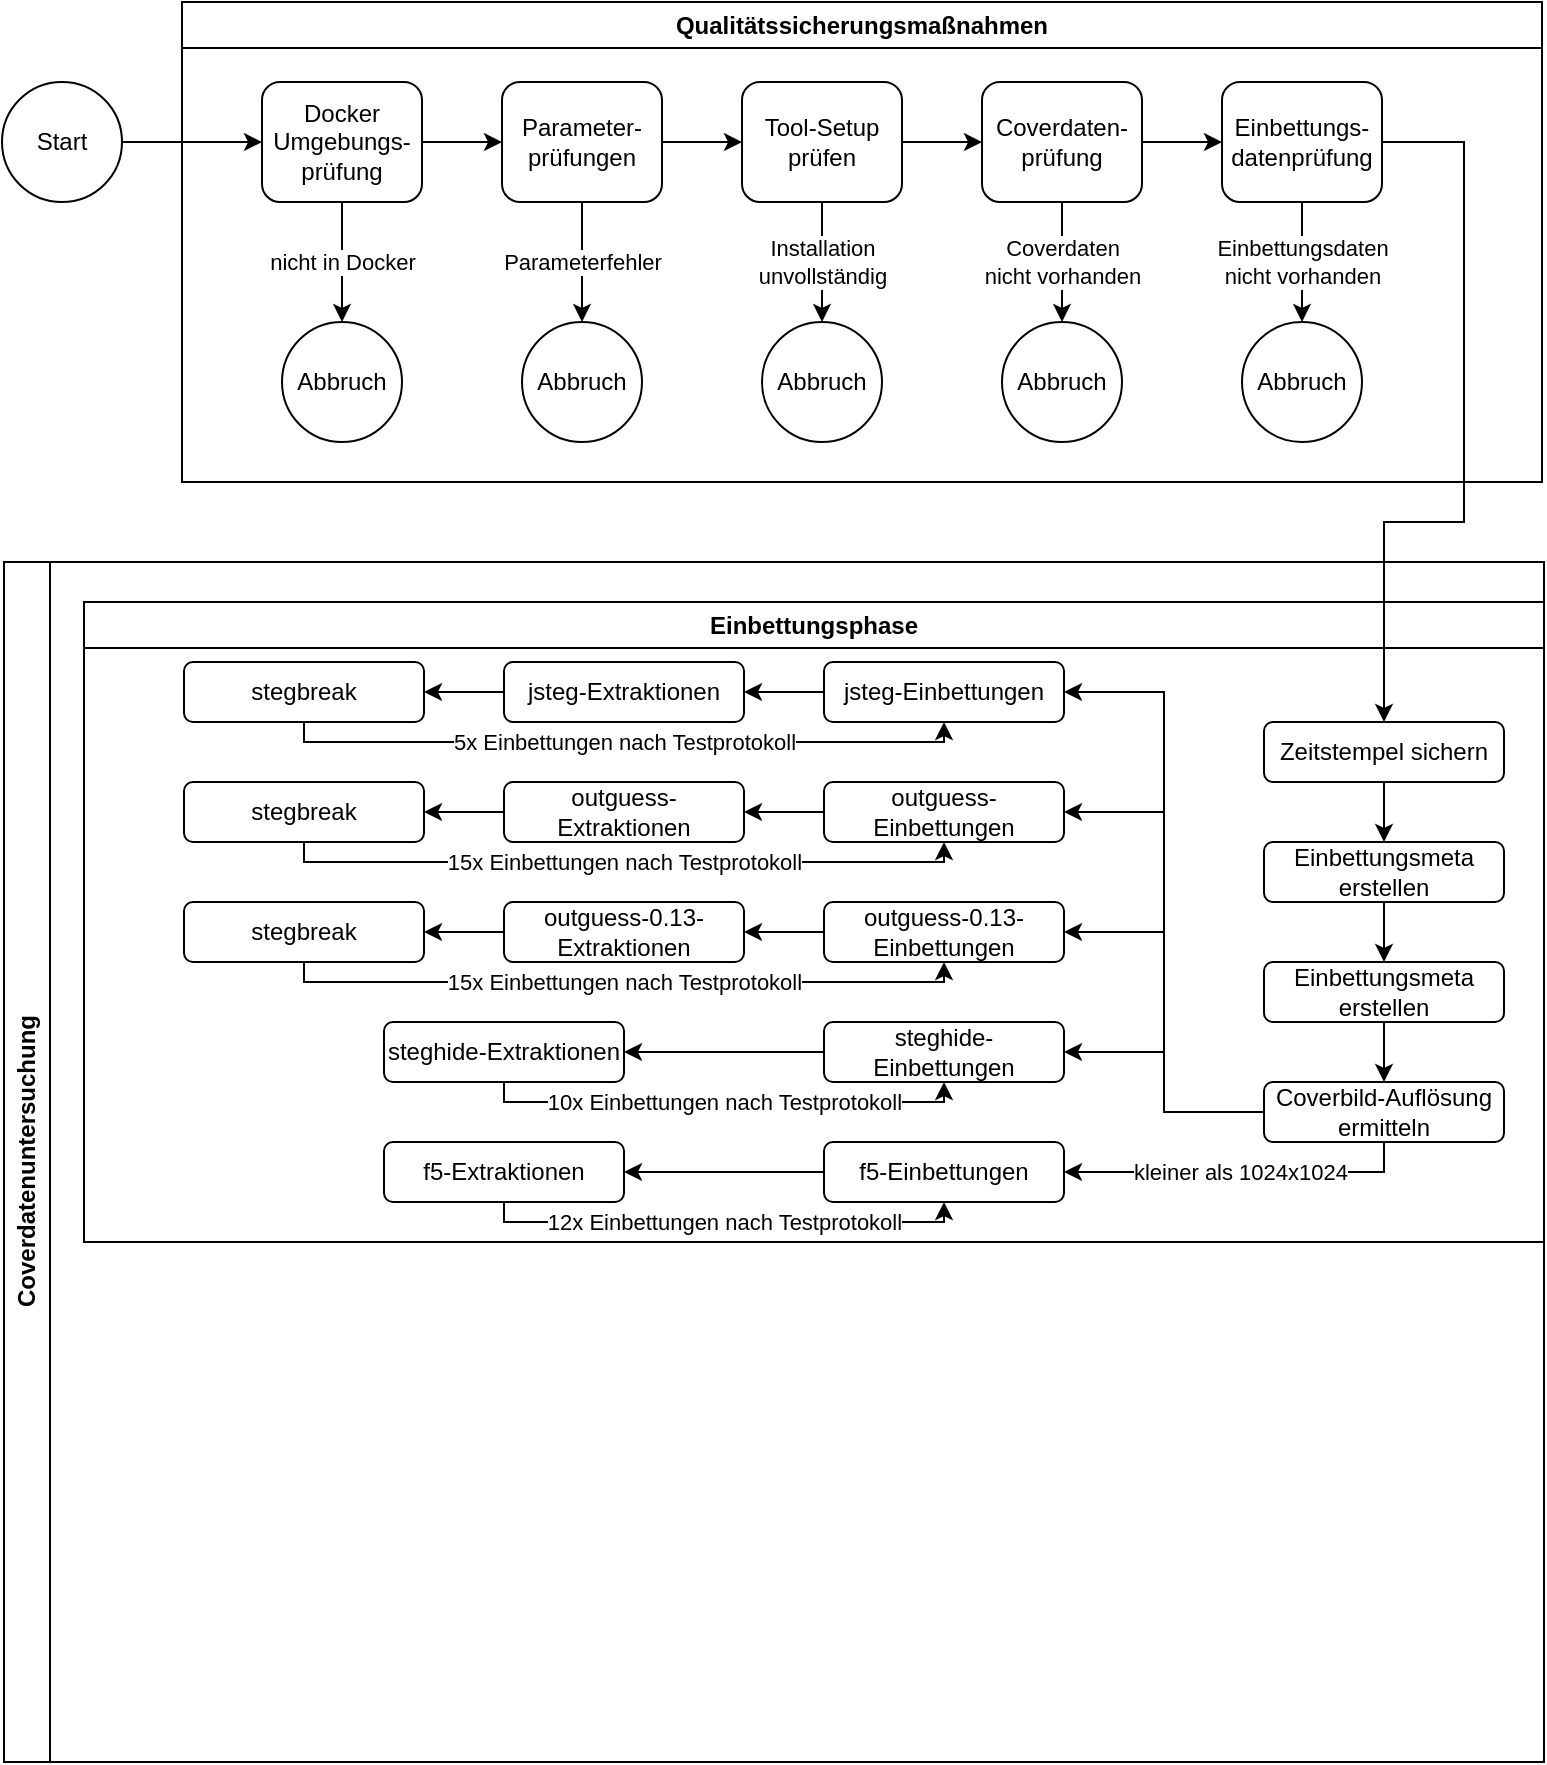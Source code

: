 <mxfile version="20.6.0" type="github">
  <diagram id="C5RBs43oDa-KdzZeNtuy" name="Page-1">
    <mxGraphModel dx="791" dy="780" grid="1" gridSize="10" guides="1" tooltips="1" connect="1" arrows="1" fold="1" page="1" pageScale="1" pageWidth="827" pageHeight="1169" math="0" shadow="0">
      <root>
        <mxCell id="WIyWlLk6GJQsqaUBKTNV-0" />
        <mxCell id="WIyWlLk6GJQsqaUBKTNV-1" parent="WIyWlLk6GJQsqaUBKTNV-0" />
        <mxCell id="hyNuw_h5IcWthA8tWcbj-4" value="Qualitätssicherungsmaßnahmen" style="swimlane;whiteSpace=wrap;html=1;labelBackgroundColor=none;" vertex="1" parent="WIyWlLk6GJQsqaUBKTNV-1">
          <mxGeometry x="119" y="40" width="680" height="240" as="geometry" />
        </mxCell>
        <mxCell id="hyNuw_h5IcWthA8tWcbj-13" style="edgeStyle=orthogonalEdgeStyle;rounded=0;orthogonalLoop=1;jettySize=auto;html=1;exitX=1;exitY=0.5;exitDx=0;exitDy=0;entryX=0;entryY=0.5;entryDx=0;entryDy=0;" edge="1" parent="hyNuw_h5IcWthA8tWcbj-4" source="hyNuw_h5IcWthA8tWcbj-6" target="hyNuw_h5IcWthA8tWcbj-7">
          <mxGeometry relative="1" as="geometry" />
        </mxCell>
        <mxCell id="hyNuw_h5IcWthA8tWcbj-23" value="nicht in Docker" style="edgeStyle=orthogonalEdgeStyle;rounded=0;orthogonalLoop=1;jettySize=auto;html=1;exitX=0.5;exitY=1;exitDx=0;exitDy=0;entryX=0.5;entryY=0;entryDx=0;entryDy=0;" edge="1" parent="hyNuw_h5IcWthA8tWcbj-4" source="hyNuw_h5IcWthA8tWcbj-6" target="hyNuw_h5IcWthA8tWcbj-17">
          <mxGeometry relative="1" as="geometry" />
        </mxCell>
        <mxCell id="hyNuw_h5IcWthA8tWcbj-6" value="&lt;div&gt;Docker&lt;/div&gt;&lt;div&gt;Umgebungs-prüfung&lt;/div&gt;" style="rounded=1;whiteSpace=wrap;html=1;labelBackgroundColor=none;" vertex="1" parent="hyNuw_h5IcWthA8tWcbj-4">
          <mxGeometry x="40" y="40" width="80" height="60" as="geometry" />
        </mxCell>
        <mxCell id="hyNuw_h5IcWthA8tWcbj-14" style="edgeStyle=orthogonalEdgeStyle;rounded=0;orthogonalLoop=1;jettySize=auto;html=1;exitX=1;exitY=0.5;exitDx=0;exitDy=0;entryX=0;entryY=0.5;entryDx=0;entryDy=0;" edge="1" parent="hyNuw_h5IcWthA8tWcbj-4" source="hyNuw_h5IcWthA8tWcbj-7" target="hyNuw_h5IcWthA8tWcbj-8">
          <mxGeometry relative="1" as="geometry" />
        </mxCell>
        <mxCell id="hyNuw_h5IcWthA8tWcbj-24" value="Parameterfehler" style="edgeStyle=orthogonalEdgeStyle;rounded=0;orthogonalLoop=1;jettySize=auto;html=1;exitX=0.5;exitY=1;exitDx=0;exitDy=0;entryX=0.5;entryY=0;entryDx=0;entryDy=0;" edge="1" parent="hyNuw_h5IcWthA8tWcbj-4" source="hyNuw_h5IcWthA8tWcbj-7" target="hyNuw_h5IcWthA8tWcbj-18">
          <mxGeometry relative="1" as="geometry" />
        </mxCell>
        <mxCell id="hyNuw_h5IcWthA8tWcbj-7" value="&lt;div&gt;Parameter-&lt;/div&gt;&lt;div&gt;prüfungen&lt;br&gt;&lt;/div&gt;" style="rounded=1;whiteSpace=wrap;html=1;labelBackgroundColor=none;" vertex="1" parent="hyNuw_h5IcWthA8tWcbj-4">
          <mxGeometry x="160" y="40" width="80" height="60" as="geometry" />
        </mxCell>
        <mxCell id="hyNuw_h5IcWthA8tWcbj-15" style="edgeStyle=orthogonalEdgeStyle;rounded=0;orthogonalLoop=1;jettySize=auto;html=1;exitX=1;exitY=0.5;exitDx=0;exitDy=0;entryX=0;entryY=0.5;entryDx=0;entryDy=0;" edge="1" parent="hyNuw_h5IcWthA8tWcbj-4" source="hyNuw_h5IcWthA8tWcbj-8" target="hyNuw_h5IcWthA8tWcbj-10">
          <mxGeometry relative="1" as="geometry" />
        </mxCell>
        <mxCell id="hyNuw_h5IcWthA8tWcbj-25" value="&lt;div&gt;Installation&lt;/div&gt;&lt;div&gt;unvollständig&lt;/div&gt;" style="edgeStyle=orthogonalEdgeStyle;rounded=0;orthogonalLoop=1;jettySize=auto;html=1;exitX=0.5;exitY=1;exitDx=0;exitDy=0;entryX=0.5;entryY=0;entryDx=0;entryDy=0;" edge="1" parent="hyNuw_h5IcWthA8tWcbj-4" source="hyNuw_h5IcWthA8tWcbj-8" target="hyNuw_h5IcWthA8tWcbj-19">
          <mxGeometry relative="1" as="geometry" />
        </mxCell>
        <mxCell id="hyNuw_h5IcWthA8tWcbj-8" value="&lt;div&gt;Tool-Setup&lt;/div&gt;&lt;div&gt;prüfen&lt;br&gt;&lt;/div&gt;" style="rounded=1;whiteSpace=wrap;html=1;labelBackgroundColor=none;" vertex="1" parent="hyNuw_h5IcWthA8tWcbj-4">
          <mxGeometry x="280" y="40" width="80" height="60" as="geometry" />
        </mxCell>
        <mxCell id="hyNuw_h5IcWthA8tWcbj-16" style="edgeStyle=orthogonalEdgeStyle;rounded=0;orthogonalLoop=1;jettySize=auto;html=1;exitX=1;exitY=0.5;exitDx=0;exitDy=0;entryX=0;entryY=0.5;entryDx=0;entryDy=0;" edge="1" parent="hyNuw_h5IcWthA8tWcbj-4" source="hyNuw_h5IcWthA8tWcbj-10" target="hyNuw_h5IcWthA8tWcbj-12">
          <mxGeometry relative="1" as="geometry" />
        </mxCell>
        <mxCell id="hyNuw_h5IcWthA8tWcbj-26" value="&lt;div&gt;Coverdaten&lt;/div&gt;&lt;div&gt;nicht vorhanden&lt;/div&gt;" style="edgeStyle=orthogonalEdgeStyle;rounded=0;orthogonalLoop=1;jettySize=auto;html=1;exitX=0.5;exitY=1;exitDx=0;exitDy=0;" edge="1" parent="hyNuw_h5IcWthA8tWcbj-4" source="hyNuw_h5IcWthA8tWcbj-10" target="hyNuw_h5IcWthA8tWcbj-20">
          <mxGeometry relative="1" as="geometry" />
        </mxCell>
        <mxCell id="hyNuw_h5IcWthA8tWcbj-10" value="Coverdaten-prüfung" style="rounded=1;whiteSpace=wrap;html=1;labelBackgroundColor=none;" vertex="1" parent="hyNuw_h5IcWthA8tWcbj-4">
          <mxGeometry x="400" y="40" width="80" height="60" as="geometry" />
        </mxCell>
        <mxCell id="hyNuw_h5IcWthA8tWcbj-27" value="&lt;div&gt;Einbettungsdaten&lt;/div&gt;&lt;div&gt;nicht vorhanden&lt;br&gt;&lt;/div&gt;" style="edgeStyle=orthogonalEdgeStyle;rounded=0;orthogonalLoop=1;jettySize=auto;html=1;exitX=0.5;exitY=1;exitDx=0;exitDy=0;" edge="1" parent="hyNuw_h5IcWthA8tWcbj-4" source="hyNuw_h5IcWthA8tWcbj-12" target="hyNuw_h5IcWthA8tWcbj-22">
          <mxGeometry relative="1" as="geometry" />
        </mxCell>
        <mxCell id="hyNuw_h5IcWthA8tWcbj-12" value="Einbettungs-datenprüfung" style="rounded=1;whiteSpace=wrap;html=1;labelBackgroundColor=none;" vertex="1" parent="hyNuw_h5IcWthA8tWcbj-4">
          <mxGeometry x="520" y="40" width="80" height="60" as="geometry" />
        </mxCell>
        <mxCell id="hyNuw_h5IcWthA8tWcbj-17" value="Abbruch" style="ellipse;whiteSpace=wrap;html=1;aspect=fixed;labelBackgroundColor=none;" vertex="1" parent="hyNuw_h5IcWthA8tWcbj-4">
          <mxGeometry x="50" y="160" width="60" height="60" as="geometry" />
        </mxCell>
        <mxCell id="hyNuw_h5IcWthA8tWcbj-18" value="Abbruch" style="ellipse;whiteSpace=wrap;html=1;aspect=fixed;labelBackgroundColor=none;" vertex="1" parent="hyNuw_h5IcWthA8tWcbj-4">
          <mxGeometry x="170" y="160" width="60" height="60" as="geometry" />
        </mxCell>
        <mxCell id="hyNuw_h5IcWthA8tWcbj-19" value="Abbruch" style="ellipse;whiteSpace=wrap;html=1;aspect=fixed;labelBackgroundColor=none;" vertex="1" parent="hyNuw_h5IcWthA8tWcbj-4">
          <mxGeometry x="290" y="160" width="60" height="60" as="geometry" />
        </mxCell>
        <mxCell id="hyNuw_h5IcWthA8tWcbj-20" value="Abbruch" style="ellipse;whiteSpace=wrap;html=1;aspect=fixed;labelBackgroundColor=none;" vertex="1" parent="hyNuw_h5IcWthA8tWcbj-4">
          <mxGeometry x="410" y="160" width="60" height="60" as="geometry" />
        </mxCell>
        <mxCell id="hyNuw_h5IcWthA8tWcbj-22" value="Abbruch" style="ellipse;whiteSpace=wrap;html=1;aspect=fixed;labelBackgroundColor=none;" vertex="1" parent="hyNuw_h5IcWthA8tWcbj-4">
          <mxGeometry x="530" y="160" width="60" height="60" as="geometry" />
        </mxCell>
        <mxCell id="hyNuw_h5IcWthA8tWcbj-21" style="edgeStyle=orthogonalEdgeStyle;rounded=0;orthogonalLoop=1;jettySize=auto;html=1;exitX=1;exitY=0.5;exitDx=0;exitDy=0;" edge="1" parent="WIyWlLk6GJQsqaUBKTNV-1" source="hyNuw_h5IcWthA8tWcbj-5" target="hyNuw_h5IcWthA8tWcbj-6">
          <mxGeometry relative="1" as="geometry" />
        </mxCell>
        <mxCell id="hyNuw_h5IcWthA8tWcbj-5" value="Start" style="ellipse;whiteSpace=wrap;html=1;aspect=fixed;labelBackgroundColor=none;" vertex="1" parent="WIyWlLk6GJQsqaUBKTNV-1">
          <mxGeometry x="29" y="80" width="60" height="60" as="geometry" />
        </mxCell>
        <mxCell id="hyNuw_h5IcWthA8tWcbj-29" value="&lt;div&gt;Coverdatenuntersuchung&lt;/div&gt;" style="swimlane;horizontal=0;whiteSpace=wrap;html=1;labelBackgroundColor=none;" vertex="1" parent="WIyWlLk6GJQsqaUBKTNV-1">
          <mxGeometry x="30" y="320" width="770" height="600" as="geometry" />
        </mxCell>
        <mxCell id="hyNuw_h5IcWthA8tWcbj-31" value="Einbettungsphase" style="swimlane;whiteSpace=wrap;html=1;labelBackgroundColor=none;" vertex="1" parent="hyNuw_h5IcWthA8tWcbj-29">
          <mxGeometry x="40" y="20" width="730" height="320" as="geometry">
            <mxRectangle x="40" y="20" width="140" height="30" as="alternateBounds" />
          </mxGeometry>
        </mxCell>
        <mxCell id="hyNuw_h5IcWthA8tWcbj-52" style="edgeStyle=orthogonalEdgeStyle;rounded=0;orthogonalLoop=1;jettySize=auto;html=1;exitX=0;exitY=0.5;exitDx=0;exitDy=0;entryX=1;entryY=0.5;entryDx=0;entryDy=0;" edge="1" parent="hyNuw_h5IcWthA8tWcbj-31" source="hyNuw_h5IcWthA8tWcbj-32" target="hyNuw_h5IcWthA8tWcbj-37">
          <mxGeometry relative="1" as="geometry" />
        </mxCell>
        <mxCell id="hyNuw_h5IcWthA8tWcbj-32" value="jsteg-Einbettungen" style="rounded=1;whiteSpace=wrap;html=1;labelBackgroundColor=none;" vertex="1" parent="hyNuw_h5IcWthA8tWcbj-31">
          <mxGeometry x="370" y="30" width="120" height="30" as="geometry" />
        </mxCell>
        <mxCell id="hyNuw_h5IcWthA8tWcbj-53" style="edgeStyle=orthogonalEdgeStyle;rounded=0;orthogonalLoop=1;jettySize=auto;html=1;exitX=0;exitY=0.5;exitDx=0;exitDy=0;entryX=1;entryY=0.5;entryDx=0;entryDy=0;" edge="1" parent="hyNuw_h5IcWthA8tWcbj-31" source="hyNuw_h5IcWthA8tWcbj-33" target="hyNuw_h5IcWthA8tWcbj-38">
          <mxGeometry relative="1" as="geometry" />
        </mxCell>
        <mxCell id="hyNuw_h5IcWthA8tWcbj-33" value="outguess-Einbettungen" style="rounded=1;whiteSpace=wrap;html=1;labelBackgroundColor=none;" vertex="1" parent="hyNuw_h5IcWthA8tWcbj-31">
          <mxGeometry x="370" y="90" width="120" height="30" as="geometry" />
        </mxCell>
        <mxCell id="hyNuw_h5IcWthA8tWcbj-54" style="edgeStyle=orthogonalEdgeStyle;rounded=0;orthogonalLoop=1;jettySize=auto;html=1;exitX=0;exitY=0.5;exitDx=0;exitDy=0;entryX=1;entryY=0.5;entryDx=0;entryDy=0;" edge="1" parent="hyNuw_h5IcWthA8tWcbj-31" source="hyNuw_h5IcWthA8tWcbj-34" target="hyNuw_h5IcWthA8tWcbj-39">
          <mxGeometry relative="1" as="geometry" />
        </mxCell>
        <mxCell id="hyNuw_h5IcWthA8tWcbj-34" value="outguess-0.13-Einbettungen" style="rounded=1;whiteSpace=wrap;html=1;labelBackgroundColor=none;" vertex="1" parent="hyNuw_h5IcWthA8tWcbj-31">
          <mxGeometry x="370" y="150" width="120" height="30" as="geometry" />
        </mxCell>
        <mxCell id="hyNuw_h5IcWthA8tWcbj-55" style="edgeStyle=orthogonalEdgeStyle;rounded=0;orthogonalLoop=1;jettySize=auto;html=1;exitX=0;exitY=0.5;exitDx=0;exitDy=0;entryX=1;entryY=0.5;entryDx=0;entryDy=0;" edge="1" parent="hyNuw_h5IcWthA8tWcbj-31" source="hyNuw_h5IcWthA8tWcbj-35" target="hyNuw_h5IcWthA8tWcbj-40">
          <mxGeometry relative="1" as="geometry" />
        </mxCell>
        <mxCell id="hyNuw_h5IcWthA8tWcbj-35" value="steghide-Einbettungen" style="rounded=1;whiteSpace=wrap;html=1;labelBackgroundColor=none;" vertex="1" parent="hyNuw_h5IcWthA8tWcbj-31">
          <mxGeometry x="370" y="210" width="120" height="30" as="geometry" />
        </mxCell>
        <mxCell id="hyNuw_h5IcWthA8tWcbj-56" style="edgeStyle=orthogonalEdgeStyle;rounded=0;orthogonalLoop=1;jettySize=auto;html=1;exitX=0;exitY=0.5;exitDx=0;exitDy=0;entryX=1;entryY=0.5;entryDx=0;entryDy=0;" edge="1" parent="hyNuw_h5IcWthA8tWcbj-31" source="hyNuw_h5IcWthA8tWcbj-36" target="hyNuw_h5IcWthA8tWcbj-41">
          <mxGeometry relative="1" as="geometry" />
        </mxCell>
        <mxCell id="hyNuw_h5IcWthA8tWcbj-36" value="f5-Einbettungen" style="rounded=1;whiteSpace=wrap;html=1;labelBackgroundColor=none;" vertex="1" parent="hyNuw_h5IcWthA8tWcbj-31">
          <mxGeometry x="370" y="270" width="120" height="30" as="geometry" />
        </mxCell>
        <mxCell id="hyNuw_h5IcWthA8tWcbj-82" style="edgeStyle=orthogonalEdgeStyle;rounded=0;orthogonalLoop=1;jettySize=auto;html=1;exitX=0;exitY=0.5;exitDx=0;exitDy=0;entryX=1;entryY=0.5;entryDx=0;entryDy=0;" edge="1" parent="hyNuw_h5IcWthA8tWcbj-31" source="hyNuw_h5IcWthA8tWcbj-37" target="hyNuw_h5IcWthA8tWcbj-57">
          <mxGeometry relative="1" as="geometry" />
        </mxCell>
        <mxCell id="hyNuw_h5IcWthA8tWcbj-37" value="jsteg-Extraktionen" style="rounded=1;whiteSpace=wrap;html=1;labelBackgroundColor=none;" vertex="1" parent="hyNuw_h5IcWthA8tWcbj-31">
          <mxGeometry x="210" y="30" width="120" height="30" as="geometry" />
        </mxCell>
        <mxCell id="hyNuw_h5IcWthA8tWcbj-83" style="edgeStyle=orthogonalEdgeStyle;rounded=0;orthogonalLoop=1;jettySize=auto;html=1;exitX=0;exitY=0.5;exitDx=0;exitDy=0;entryX=1;entryY=0.5;entryDx=0;entryDy=0;" edge="1" parent="hyNuw_h5IcWthA8tWcbj-31" source="hyNuw_h5IcWthA8tWcbj-38" target="hyNuw_h5IcWthA8tWcbj-58">
          <mxGeometry relative="1" as="geometry" />
        </mxCell>
        <mxCell id="hyNuw_h5IcWthA8tWcbj-38" value="&lt;div&gt;outguess-Extraktionen&lt;/div&gt;" style="rounded=1;whiteSpace=wrap;html=1;labelBackgroundColor=none;" vertex="1" parent="hyNuw_h5IcWthA8tWcbj-31">
          <mxGeometry x="210" y="90" width="120" height="30" as="geometry" />
        </mxCell>
        <mxCell id="hyNuw_h5IcWthA8tWcbj-84" style="edgeStyle=orthogonalEdgeStyle;rounded=0;orthogonalLoop=1;jettySize=auto;html=1;exitX=0;exitY=0.5;exitDx=0;exitDy=0;entryX=1;entryY=0.5;entryDx=0;entryDy=0;" edge="1" parent="hyNuw_h5IcWthA8tWcbj-31" source="hyNuw_h5IcWthA8tWcbj-39" target="hyNuw_h5IcWthA8tWcbj-59">
          <mxGeometry relative="1" as="geometry" />
        </mxCell>
        <mxCell id="hyNuw_h5IcWthA8tWcbj-39" value="outguess-0.13-Extraktionen" style="rounded=1;whiteSpace=wrap;html=1;labelBackgroundColor=none;" vertex="1" parent="hyNuw_h5IcWthA8tWcbj-31">
          <mxGeometry x="210" y="150" width="120" height="30" as="geometry" />
        </mxCell>
        <mxCell id="hyNuw_h5IcWthA8tWcbj-99" value="10x Einbettungen nach Testprotokoll" style="edgeStyle=orthogonalEdgeStyle;rounded=0;orthogonalLoop=1;jettySize=auto;html=1;exitX=0.5;exitY=1;exitDx=0;exitDy=0;entryX=0.5;entryY=1;entryDx=0;entryDy=0;" edge="1" parent="hyNuw_h5IcWthA8tWcbj-31" source="hyNuw_h5IcWthA8tWcbj-40" target="hyNuw_h5IcWthA8tWcbj-35">
          <mxGeometry relative="1" as="geometry">
            <Array as="points">
              <mxPoint x="210" y="250" />
              <mxPoint x="430" y="250" />
            </Array>
          </mxGeometry>
        </mxCell>
        <mxCell id="hyNuw_h5IcWthA8tWcbj-40" value="steghide-Extraktionen" style="rounded=1;whiteSpace=wrap;html=1;labelBackgroundColor=none;" vertex="1" parent="hyNuw_h5IcWthA8tWcbj-31">
          <mxGeometry x="150" y="210" width="120" height="30" as="geometry" />
        </mxCell>
        <mxCell id="hyNuw_h5IcWthA8tWcbj-100" value="12x Einbettungen nach Testprotokoll" style="edgeStyle=orthogonalEdgeStyle;rounded=0;orthogonalLoop=1;jettySize=auto;html=1;exitX=0.5;exitY=1;exitDx=0;exitDy=0;entryX=0.5;entryY=1;entryDx=0;entryDy=0;" edge="1" parent="hyNuw_h5IcWthA8tWcbj-31" source="hyNuw_h5IcWthA8tWcbj-41" target="hyNuw_h5IcWthA8tWcbj-36">
          <mxGeometry relative="1" as="geometry">
            <Array as="points">
              <mxPoint x="210" y="310" />
              <mxPoint x="430" y="310" />
            </Array>
          </mxGeometry>
        </mxCell>
        <mxCell id="hyNuw_h5IcWthA8tWcbj-41" value="f5-Extraktionen" style="rounded=1;whiteSpace=wrap;html=1;labelBackgroundColor=none;" vertex="1" parent="hyNuw_h5IcWthA8tWcbj-31">
          <mxGeometry x="150" y="270" width="120" height="30" as="geometry" />
        </mxCell>
        <mxCell id="hyNuw_h5IcWthA8tWcbj-95" value="5x Einbettungen nach Testprotokoll" style="edgeStyle=orthogonalEdgeStyle;rounded=0;orthogonalLoop=1;jettySize=auto;html=1;exitX=0.5;exitY=1;exitDx=0;exitDy=0;entryX=0.5;entryY=1;entryDx=0;entryDy=0;" edge="1" parent="hyNuw_h5IcWthA8tWcbj-31" source="hyNuw_h5IcWthA8tWcbj-57" target="hyNuw_h5IcWthA8tWcbj-32">
          <mxGeometry relative="1" as="geometry">
            <Array as="points">
              <mxPoint x="110" y="70" />
              <mxPoint x="430" y="70" />
            </Array>
          </mxGeometry>
        </mxCell>
        <mxCell id="hyNuw_h5IcWthA8tWcbj-57" value="stegbreak" style="rounded=1;whiteSpace=wrap;html=1;labelBackgroundColor=none;" vertex="1" parent="hyNuw_h5IcWthA8tWcbj-31">
          <mxGeometry x="50" y="30" width="120" height="30" as="geometry" />
        </mxCell>
        <mxCell id="hyNuw_h5IcWthA8tWcbj-96" value="15x Einbettungen nach Testprotokoll" style="edgeStyle=orthogonalEdgeStyle;rounded=0;orthogonalLoop=1;jettySize=auto;html=1;exitX=0.5;exitY=1;exitDx=0;exitDy=0;entryX=0.5;entryY=1;entryDx=0;entryDy=0;" edge="1" parent="hyNuw_h5IcWthA8tWcbj-31" source="hyNuw_h5IcWthA8tWcbj-58" target="hyNuw_h5IcWthA8tWcbj-33">
          <mxGeometry relative="1" as="geometry">
            <Array as="points">
              <mxPoint x="110" y="130" />
              <mxPoint x="430" y="130" />
            </Array>
          </mxGeometry>
        </mxCell>
        <mxCell id="hyNuw_h5IcWthA8tWcbj-58" value="stegbreak" style="rounded=1;whiteSpace=wrap;html=1;labelBackgroundColor=none;" vertex="1" parent="hyNuw_h5IcWthA8tWcbj-31">
          <mxGeometry x="50" y="90" width="120" height="30" as="geometry" />
        </mxCell>
        <mxCell id="hyNuw_h5IcWthA8tWcbj-97" value="15x Einbettungen nach Testprotokoll" style="edgeStyle=orthogonalEdgeStyle;rounded=0;orthogonalLoop=1;jettySize=auto;html=1;exitX=0.5;exitY=1;exitDx=0;exitDy=0;entryX=0.5;entryY=1;entryDx=0;entryDy=0;" edge="1" parent="hyNuw_h5IcWthA8tWcbj-31" source="hyNuw_h5IcWthA8tWcbj-59" target="hyNuw_h5IcWthA8tWcbj-34">
          <mxGeometry relative="1" as="geometry">
            <Array as="points">
              <mxPoint x="110" y="190" />
              <mxPoint x="430" y="190" />
            </Array>
          </mxGeometry>
        </mxCell>
        <mxCell id="hyNuw_h5IcWthA8tWcbj-59" value="stegbreak" style="rounded=1;whiteSpace=wrap;html=1;labelBackgroundColor=none;" vertex="1" parent="hyNuw_h5IcWthA8tWcbj-31">
          <mxGeometry x="50" y="150" width="120" height="30" as="geometry" />
        </mxCell>
        <mxCell id="hyNuw_h5IcWthA8tWcbj-69" style="edgeStyle=orthogonalEdgeStyle;rounded=0;orthogonalLoop=1;jettySize=auto;html=1;exitX=0.5;exitY=1;exitDx=0;exitDy=0;entryX=0.5;entryY=0;entryDx=0;entryDy=0;" edge="1" parent="hyNuw_h5IcWthA8tWcbj-31" source="hyNuw_h5IcWthA8tWcbj-61" target="hyNuw_h5IcWthA8tWcbj-62">
          <mxGeometry relative="1" as="geometry" />
        </mxCell>
        <mxCell id="hyNuw_h5IcWthA8tWcbj-61" value="Zeitstempel sichern" style="rounded=1;whiteSpace=wrap;html=1;labelBackgroundColor=none;" vertex="1" parent="hyNuw_h5IcWthA8tWcbj-31">
          <mxGeometry x="590" y="60" width="120" height="30" as="geometry" />
        </mxCell>
        <mxCell id="hyNuw_h5IcWthA8tWcbj-70" style="edgeStyle=orthogonalEdgeStyle;rounded=0;orthogonalLoop=1;jettySize=auto;html=1;exitX=0.5;exitY=1;exitDx=0;exitDy=0;entryX=0.5;entryY=0;entryDx=0;entryDy=0;" edge="1" parent="hyNuw_h5IcWthA8tWcbj-31" source="hyNuw_h5IcWthA8tWcbj-62" target="hyNuw_h5IcWthA8tWcbj-63">
          <mxGeometry relative="1" as="geometry" />
        </mxCell>
        <mxCell id="hyNuw_h5IcWthA8tWcbj-62" value="Einbettungsmeta erstellen" style="rounded=1;whiteSpace=wrap;html=1;labelBackgroundColor=none;" vertex="1" parent="hyNuw_h5IcWthA8tWcbj-31">
          <mxGeometry x="590" y="120" width="120" height="30" as="geometry" />
        </mxCell>
        <mxCell id="hyNuw_h5IcWthA8tWcbj-71" style="edgeStyle=orthogonalEdgeStyle;rounded=0;orthogonalLoop=1;jettySize=auto;html=1;exitX=0.5;exitY=1;exitDx=0;exitDy=0;entryX=0.5;entryY=0;entryDx=0;entryDy=0;" edge="1" parent="hyNuw_h5IcWthA8tWcbj-31" source="hyNuw_h5IcWthA8tWcbj-63" target="hyNuw_h5IcWthA8tWcbj-64">
          <mxGeometry relative="1" as="geometry" />
        </mxCell>
        <mxCell id="hyNuw_h5IcWthA8tWcbj-63" value="Einbettungsmeta erstellen" style="rounded=1;whiteSpace=wrap;html=1;labelBackgroundColor=none;" vertex="1" parent="hyNuw_h5IcWthA8tWcbj-31">
          <mxGeometry x="590" y="180" width="120" height="30" as="geometry" />
        </mxCell>
        <mxCell id="hyNuw_h5IcWthA8tWcbj-76" value="kleiner als 1024x1024" style="edgeStyle=orthogonalEdgeStyle;rounded=0;orthogonalLoop=1;jettySize=auto;html=1;exitX=0.5;exitY=1;exitDx=0;exitDy=0;entryX=1;entryY=0.5;entryDx=0;entryDy=0;" edge="1" parent="hyNuw_h5IcWthA8tWcbj-31" source="hyNuw_h5IcWthA8tWcbj-64" target="hyNuw_h5IcWthA8tWcbj-36">
          <mxGeometry relative="1" as="geometry">
            <Array as="points">
              <mxPoint x="650" y="285" />
            </Array>
          </mxGeometry>
        </mxCell>
        <mxCell id="hyNuw_h5IcWthA8tWcbj-78" style="edgeStyle=orthogonalEdgeStyle;rounded=0;orthogonalLoop=1;jettySize=auto;html=1;exitX=0;exitY=0.5;exitDx=0;exitDy=0;entryX=1;entryY=0.5;entryDx=0;entryDy=0;" edge="1" parent="hyNuw_h5IcWthA8tWcbj-31" source="hyNuw_h5IcWthA8tWcbj-64" target="hyNuw_h5IcWthA8tWcbj-32">
          <mxGeometry relative="1" as="geometry" />
        </mxCell>
        <mxCell id="hyNuw_h5IcWthA8tWcbj-79" style="edgeStyle=orthogonalEdgeStyle;rounded=0;orthogonalLoop=1;jettySize=auto;html=1;exitX=0;exitY=0.5;exitDx=0;exitDy=0;entryX=1;entryY=0.5;entryDx=0;entryDy=0;" edge="1" parent="hyNuw_h5IcWthA8tWcbj-31" source="hyNuw_h5IcWthA8tWcbj-64" target="hyNuw_h5IcWthA8tWcbj-33">
          <mxGeometry relative="1" as="geometry" />
        </mxCell>
        <mxCell id="hyNuw_h5IcWthA8tWcbj-80" style="edgeStyle=orthogonalEdgeStyle;rounded=0;orthogonalLoop=1;jettySize=auto;html=1;exitX=0;exitY=0.5;exitDx=0;exitDy=0;entryX=1;entryY=0.5;entryDx=0;entryDy=0;" edge="1" parent="hyNuw_h5IcWthA8tWcbj-31" source="hyNuw_h5IcWthA8tWcbj-64" target="hyNuw_h5IcWthA8tWcbj-34">
          <mxGeometry relative="1" as="geometry" />
        </mxCell>
        <mxCell id="hyNuw_h5IcWthA8tWcbj-81" style="edgeStyle=orthogonalEdgeStyle;rounded=0;orthogonalLoop=1;jettySize=auto;html=1;exitX=0;exitY=0.5;exitDx=0;exitDy=0;entryX=1;entryY=0.5;entryDx=0;entryDy=0;" edge="1" parent="hyNuw_h5IcWthA8tWcbj-31" source="hyNuw_h5IcWthA8tWcbj-64" target="hyNuw_h5IcWthA8tWcbj-35">
          <mxGeometry relative="1" as="geometry" />
        </mxCell>
        <mxCell id="hyNuw_h5IcWthA8tWcbj-64" value="Coverbild-Auflösung ermitteln" style="rounded=1;whiteSpace=wrap;html=1;labelBackgroundColor=none;" vertex="1" parent="hyNuw_h5IcWthA8tWcbj-31">
          <mxGeometry x="590" y="240" width="120" height="30" as="geometry" />
        </mxCell>
        <mxCell id="hyNuw_h5IcWthA8tWcbj-73" style="edgeStyle=orthogonalEdgeStyle;rounded=0;orthogonalLoop=1;jettySize=auto;html=1;exitX=1;exitY=0.5;exitDx=0;exitDy=0;entryX=0.5;entryY=0;entryDx=0;entryDy=0;" edge="1" parent="WIyWlLk6GJQsqaUBKTNV-1" source="hyNuw_h5IcWthA8tWcbj-12" target="hyNuw_h5IcWthA8tWcbj-61">
          <mxGeometry relative="1" as="geometry">
            <mxPoint x="760" y="300" as="targetPoint" />
            <Array as="points">
              <mxPoint x="760" y="110" />
              <mxPoint x="760" y="300" />
              <mxPoint x="720" y="300" />
            </Array>
          </mxGeometry>
        </mxCell>
      </root>
    </mxGraphModel>
  </diagram>
</mxfile>

